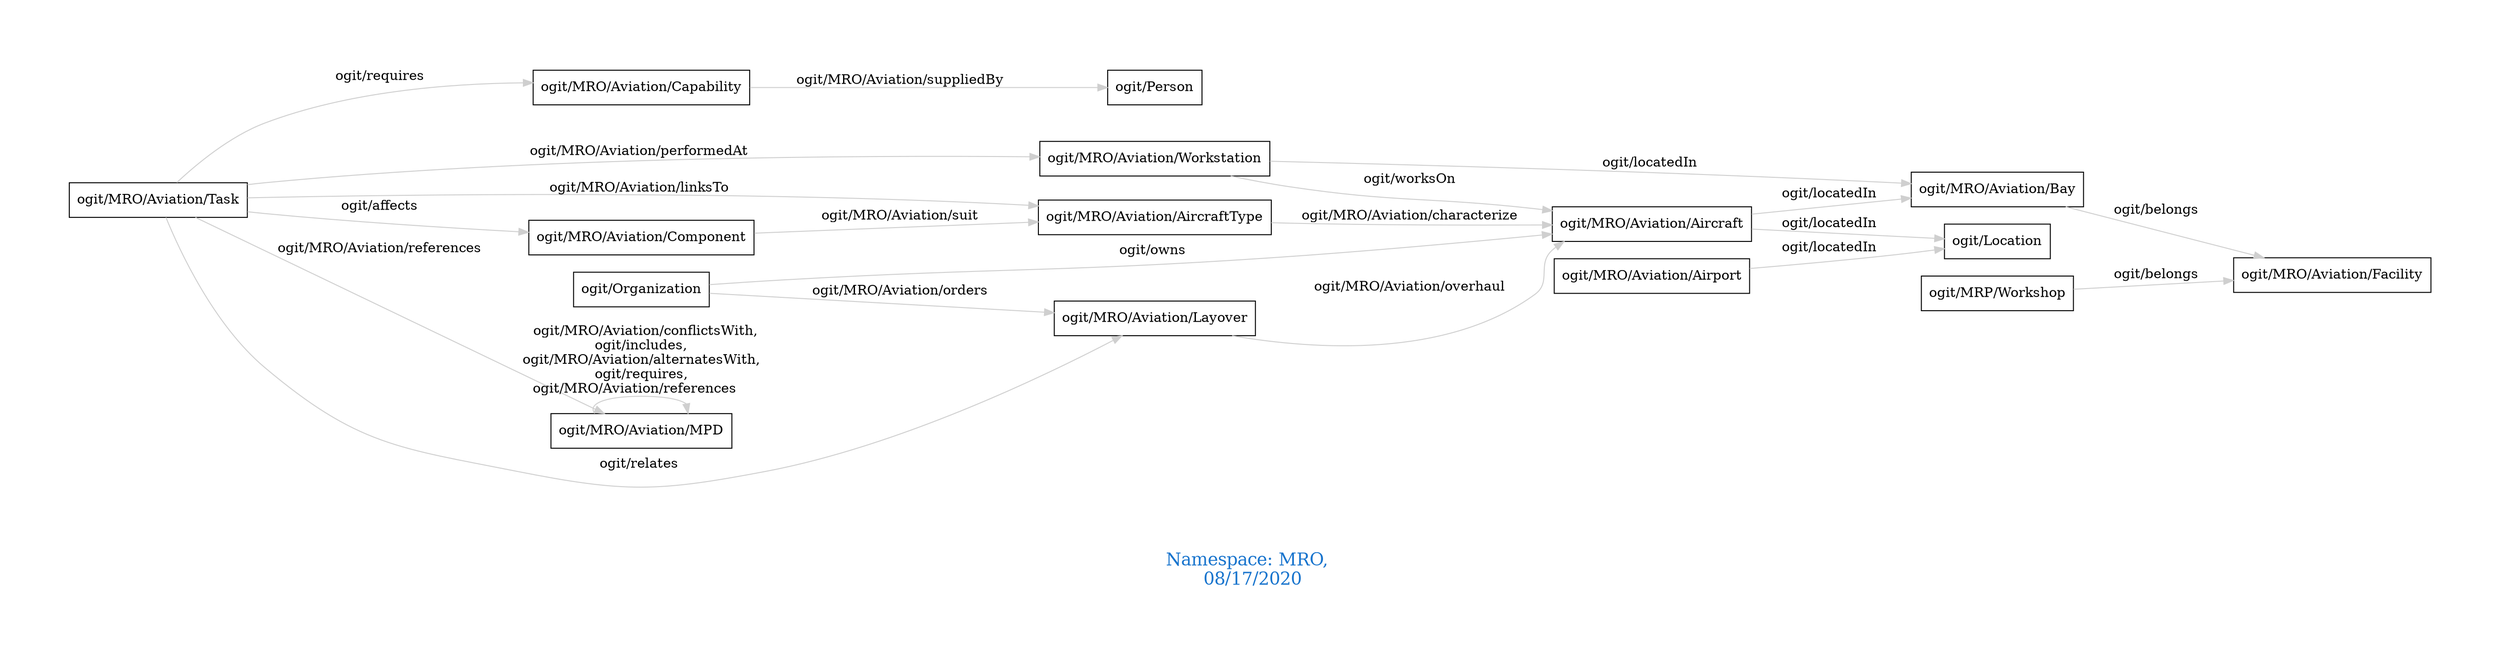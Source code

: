 digraph OGIT_ontology {
 graph [ rankdir= LR,pad=1 
fontsize = 18,
fontcolor= dodgerblue3,label = "\n\n\nNamespace: MRO, \n 08/17/2020"];
node[shape=polygon];
edge [  color="gray81"];

   "ogit/MRO/Aviation/Capability" -> "ogit/Person" [label="   ogit/MRO/Aviation/suppliedBy    "];
   "ogit/MRO/Aviation/Workstation" -> "ogit/MRO/Aviation/Aircraft" [label="   ogit/worksOn    "];
   "ogit/MRO/Aviation/Task" -> "ogit/MRO/Aviation/AircraftType" [label="   ogit/MRO/Aviation/linksTo    "];
   "ogit/MRO/Aviation/Layover" -> "ogit/MRO/Aviation/Aircraft" [label="   ogit/MRO/Aviation/overhaul    "];
   "ogit/MRO/Aviation/Aircraft" -> "ogit/Location" [label="   ogit/locatedIn    "];
   "ogit/MRO/Aviation/Aircraft" -> "ogit/MRO/Aviation/Bay" [label="   ogit/locatedIn    "];
   "ogit/MRO/Aviation/Airport" -> "ogit/Location" [label="   ogit/locatedIn    "];
   "ogit/MRO/Aviation/Workstation" -> "ogit/MRO/Aviation/Bay" [label="   ogit/locatedIn    "];
   "ogit/MRO/Aviation/Task" -> "ogit/MRO/Aviation/Component" [label="   ogit/affects    "];
   "ogit/MRO/Aviation/AircraftType" -> "ogit/MRO/Aviation/Aircraft" [label="   ogit/MRO/Aviation/characterize    "];
   "ogit/MRO/Aviation/Task" -> "ogit/MRO/Aviation/Capability" [label="   ogit/requires    "];
   "ogit/Organization" -> "ogit/MRO/Aviation/Aircraft" [label="   ogit/owns    "];
   "ogit/MRO/Aviation/Task" -> "ogit/MRO/Aviation/Workstation" [label="   ogit/MRO/Aviation/performedAt    "];
   "ogit/MRO/Aviation/Bay" -> "ogit/MRO/Aviation/Facility" [label="   ogit/belongs    "];
   "ogit/MRP/Workshop" -> "ogit/MRO/Aviation/Facility" [label="   ogit/belongs    "];
   "ogit/MRO/Aviation/Task" -> "ogit/MRO/Aviation/MPD" [label="   ogit/MRO/Aviation/references    "];
   "ogit/MRO/Aviation/Component" -> "ogit/MRO/Aviation/AircraftType" [label="   ogit/MRO/Aviation/suit    "];
   "ogit/MRO/Aviation/Task" -> "ogit/MRO/Aviation/Layover" [label="   ogit/relates    "];
   "ogit/Organization" -> "ogit/MRO/Aviation/Layover" [label="   ogit/MRO/Aviation/orders    "];
   "ogit/MRO/Aviation/MPD" -> "ogit/MRO/Aviation/MPD" [label="   ogit/MRO/Aviation/conflictsWith, \n ogit/includes, \n ogit/MRO/Aviation/alternatesWith, \n ogit/requires, \n ogit/MRO/Aviation/references    "];
}
